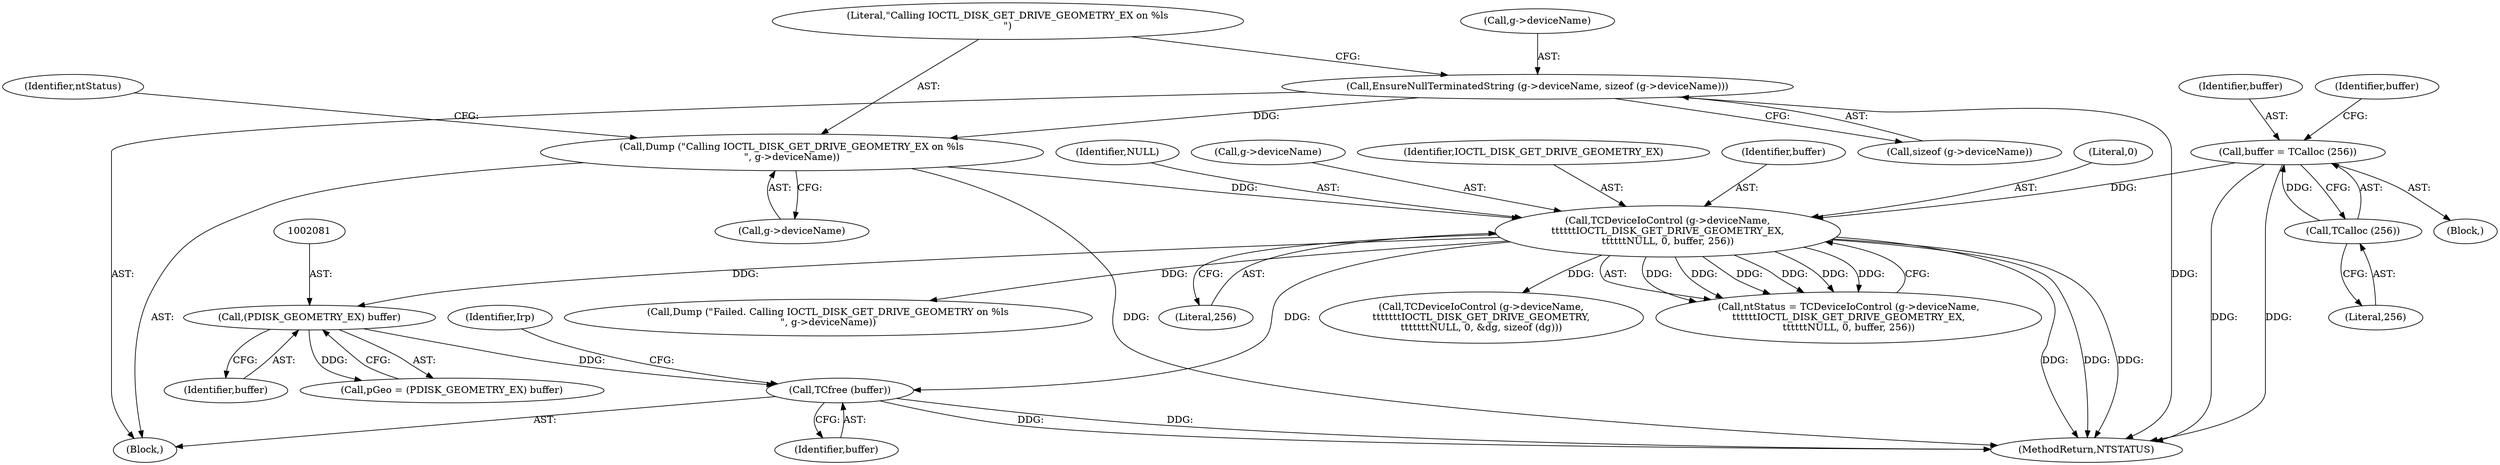digraph "0_VeraCrypt_f30f9339c9a0b9bbcc6f5ad38804af39db1f479e@API" {
"1002219" [label="(Call,TCfree (buffer))"];
"1002064" [label="(Call,TCDeviceIoControl (g->deviceName,\n\t\t\t\t\t\tIOCTL_DISK_GET_DRIVE_GEOMETRY_EX,\n\t\t\t\t\t\tNULL, 0, buffer, 256))"];
"1002057" [label="(Call,Dump (\"Calling IOCTL_DISK_GET_DRIVE_GEOMETRY_EX on %ls\n\", g->deviceName))"];
"1002049" [label="(Call,EnsureNullTerminatedString (g->deviceName, sizeof (g->deviceName)))"];
"1002042" [label="(Call,buffer = TCalloc (256))"];
"1002044" [label="(Call,TCalloc (256))"];
"1002080" [label="(Call,(PDISK_GEOMETRY_EX) buffer)"];
"1002082" [label="(Identifier,buffer)"];
"1002044" [label="(Call,TCalloc (256))"];
"1002048" [label="(Block,)"];
"1002058" [label="(Literal,\"Calling IOCTL_DISK_GET_DRIVE_GEOMETRY_EX on %ls\n\")"];
"1002042" [label="(Call,buffer = TCalloc (256))"];
"1002110" [label="(Call,Dump (\"Failed. Calling IOCTL_DISK_GET_DRIVE_GEOMETRY on %ls\n\", g->deviceName))"];
"1002062" [label="(Call,ntStatus = TCDeviceIoControl (g->deviceName,\n\t\t\t\t\t\tIOCTL_DISK_GET_DRIVE_GEOMETRY_EX,\n\t\t\t\t\t\tNULL, 0, buffer, 256))"];
"1002117" [label="(Call,TCDeviceIoControl (g->deviceName,\n\t\t\t\t\t\t\tIOCTL_DISK_GET_DRIVE_GEOMETRY,\n\t\t\t\t\t\t\tNULL, 0, &dg, sizeof (dg)))"];
"1002220" [label="(Identifier,buffer)"];
"1002059" [label="(Call,g->deviceName)"];
"1002039" [label="(Block,)"];
"1002053" [label="(Call,sizeof (g->deviceName))"];
"1002063" [label="(Identifier,ntStatus)"];
"1002080" [label="(Call,(PDISK_GEOMETRY_EX) buffer)"];
"1003125" [label="(MethodReturn,NTSTATUS)"];
"1002078" [label="(Call,pGeo = (PDISK_GEOMETRY_EX) buffer)"];
"1002219" [label="(Call,TCfree (buffer))"];
"1002070" [label="(Literal,0)"];
"1002045" [label="(Literal,256)"];
"1002069" [label="(Identifier,NULL)"];
"1002047" [label="(Identifier,buffer)"];
"1002065" [label="(Call,g->deviceName)"];
"1002068" [label="(Identifier,IOCTL_DISK_GET_DRIVE_GEOMETRY_EX)"];
"1002057" [label="(Call,Dump (\"Calling IOCTL_DISK_GET_DRIVE_GEOMETRY_EX on %ls\n\", g->deviceName))"];
"1002071" [label="(Identifier,buffer)"];
"1002049" [label="(Call,EnsureNullTerminatedString (g->deviceName, sizeof (g->deviceName)))"];
"1002072" [label="(Literal,256)"];
"1002064" [label="(Call,TCDeviceIoControl (g->deviceName,\n\t\t\t\t\t\tIOCTL_DISK_GET_DRIVE_GEOMETRY_EX,\n\t\t\t\t\t\tNULL, 0, buffer, 256))"];
"1002043" [label="(Identifier,buffer)"];
"1002050" [label="(Call,g->deviceName)"];
"1002224" [label="(Identifier,Irp)"];
"1002219" -> "1002048"  [label="AST: "];
"1002219" -> "1002220"  [label="CFG: "];
"1002220" -> "1002219"  [label="AST: "];
"1002224" -> "1002219"  [label="CFG: "];
"1002219" -> "1003125"  [label="DDG: "];
"1002219" -> "1003125"  [label="DDG: "];
"1002064" -> "1002219"  [label="DDG: "];
"1002080" -> "1002219"  [label="DDG: "];
"1002064" -> "1002062"  [label="AST: "];
"1002064" -> "1002072"  [label="CFG: "];
"1002065" -> "1002064"  [label="AST: "];
"1002068" -> "1002064"  [label="AST: "];
"1002069" -> "1002064"  [label="AST: "];
"1002070" -> "1002064"  [label="AST: "];
"1002071" -> "1002064"  [label="AST: "];
"1002072" -> "1002064"  [label="AST: "];
"1002062" -> "1002064"  [label="CFG: "];
"1002064" -> "1003125"  [label="DDG: "];
"1002064" -> "1003125"  [label="DDG: "];
"1002064" -> "1003125"  [label="DDG: "];
"1002064" -> "1002062"  [label="DDG: "];
"1002064" -> "1002062"  [label="DDG: "];
"1002064" -> "1002062"  [label="DDG: "];
"1002064" -> "1002062"  [label="DDG: "];
"1002064" -> "1002062"  [label="DDG: "];
"1002064" -> "1002062"  [label="DDG: "];
"1002057" -> "1002064"  [label="DDG: "];
"1002042" -> "1002064"  [label="DDG: "];
"1002064" -> "1002080"  [label="DDG: "];
"1002064" -> "1002110"  [label="DDG: "];
"1002064" -> "1002117"  [label="DDG: "];
"1002057" -> "1002048"  [label="AST: "];
"1002057" -> "1002059"  [label="CFG: "];
"1002058" -> "1002057"  [label="AST: "];
"1002059" -> "1002057"  [label="AST: "];
"1002063" -> "1002057"  [label="CFG: "];
"1002057" -> "1003125"  [label="DDG: "];
"1002049" -> "1002057"  [label="DDG: "];
"1002049" -> "1002048"  [label="AST: "];
"1002049" -> "1002053"  [label="CFG: "];
"1002050" -> "1002049"  [label="AST: "];
"1002053" -> "1002049"  [label="AST: "];
"1002058" -> "1002049"  [label="CFG: "];
"1002049" -> "1003125"  [label="DDG: "];
"1002042" -> "1002039"  [label="AST: "];
"1002042" -> "1002044"  [label="CFG: "];
"1002043" -> "1002042"  [label="AST: "];
"1002044" -> "1002042"  [label="AST: "];
"1002047" -> "1002042"  [label="CFG: "];
"1002042" -> "1003125"  [label="DDG: "];
"1002042" -> "1003125"  [label="DDG: "];
"1002044" -> "1002042"  [label="DDG: "];
"1002044" -> "1002045"  [label="CFG: "];
"1002045" -> "1002044"  [label="AST: "];
"1002080" -> "1002078"  [label="AST: "];
"1002080" -> "1002082"  [label="CFG: "];
"1002081" -> "1002080"  [label="AST: "];
"1002082" -> "1002080"  [label="AST: "];
"1002078" -> "1002080"  [label="CFG: "];
"1002080" -> "1002078"  [label="DDG: "];
}
